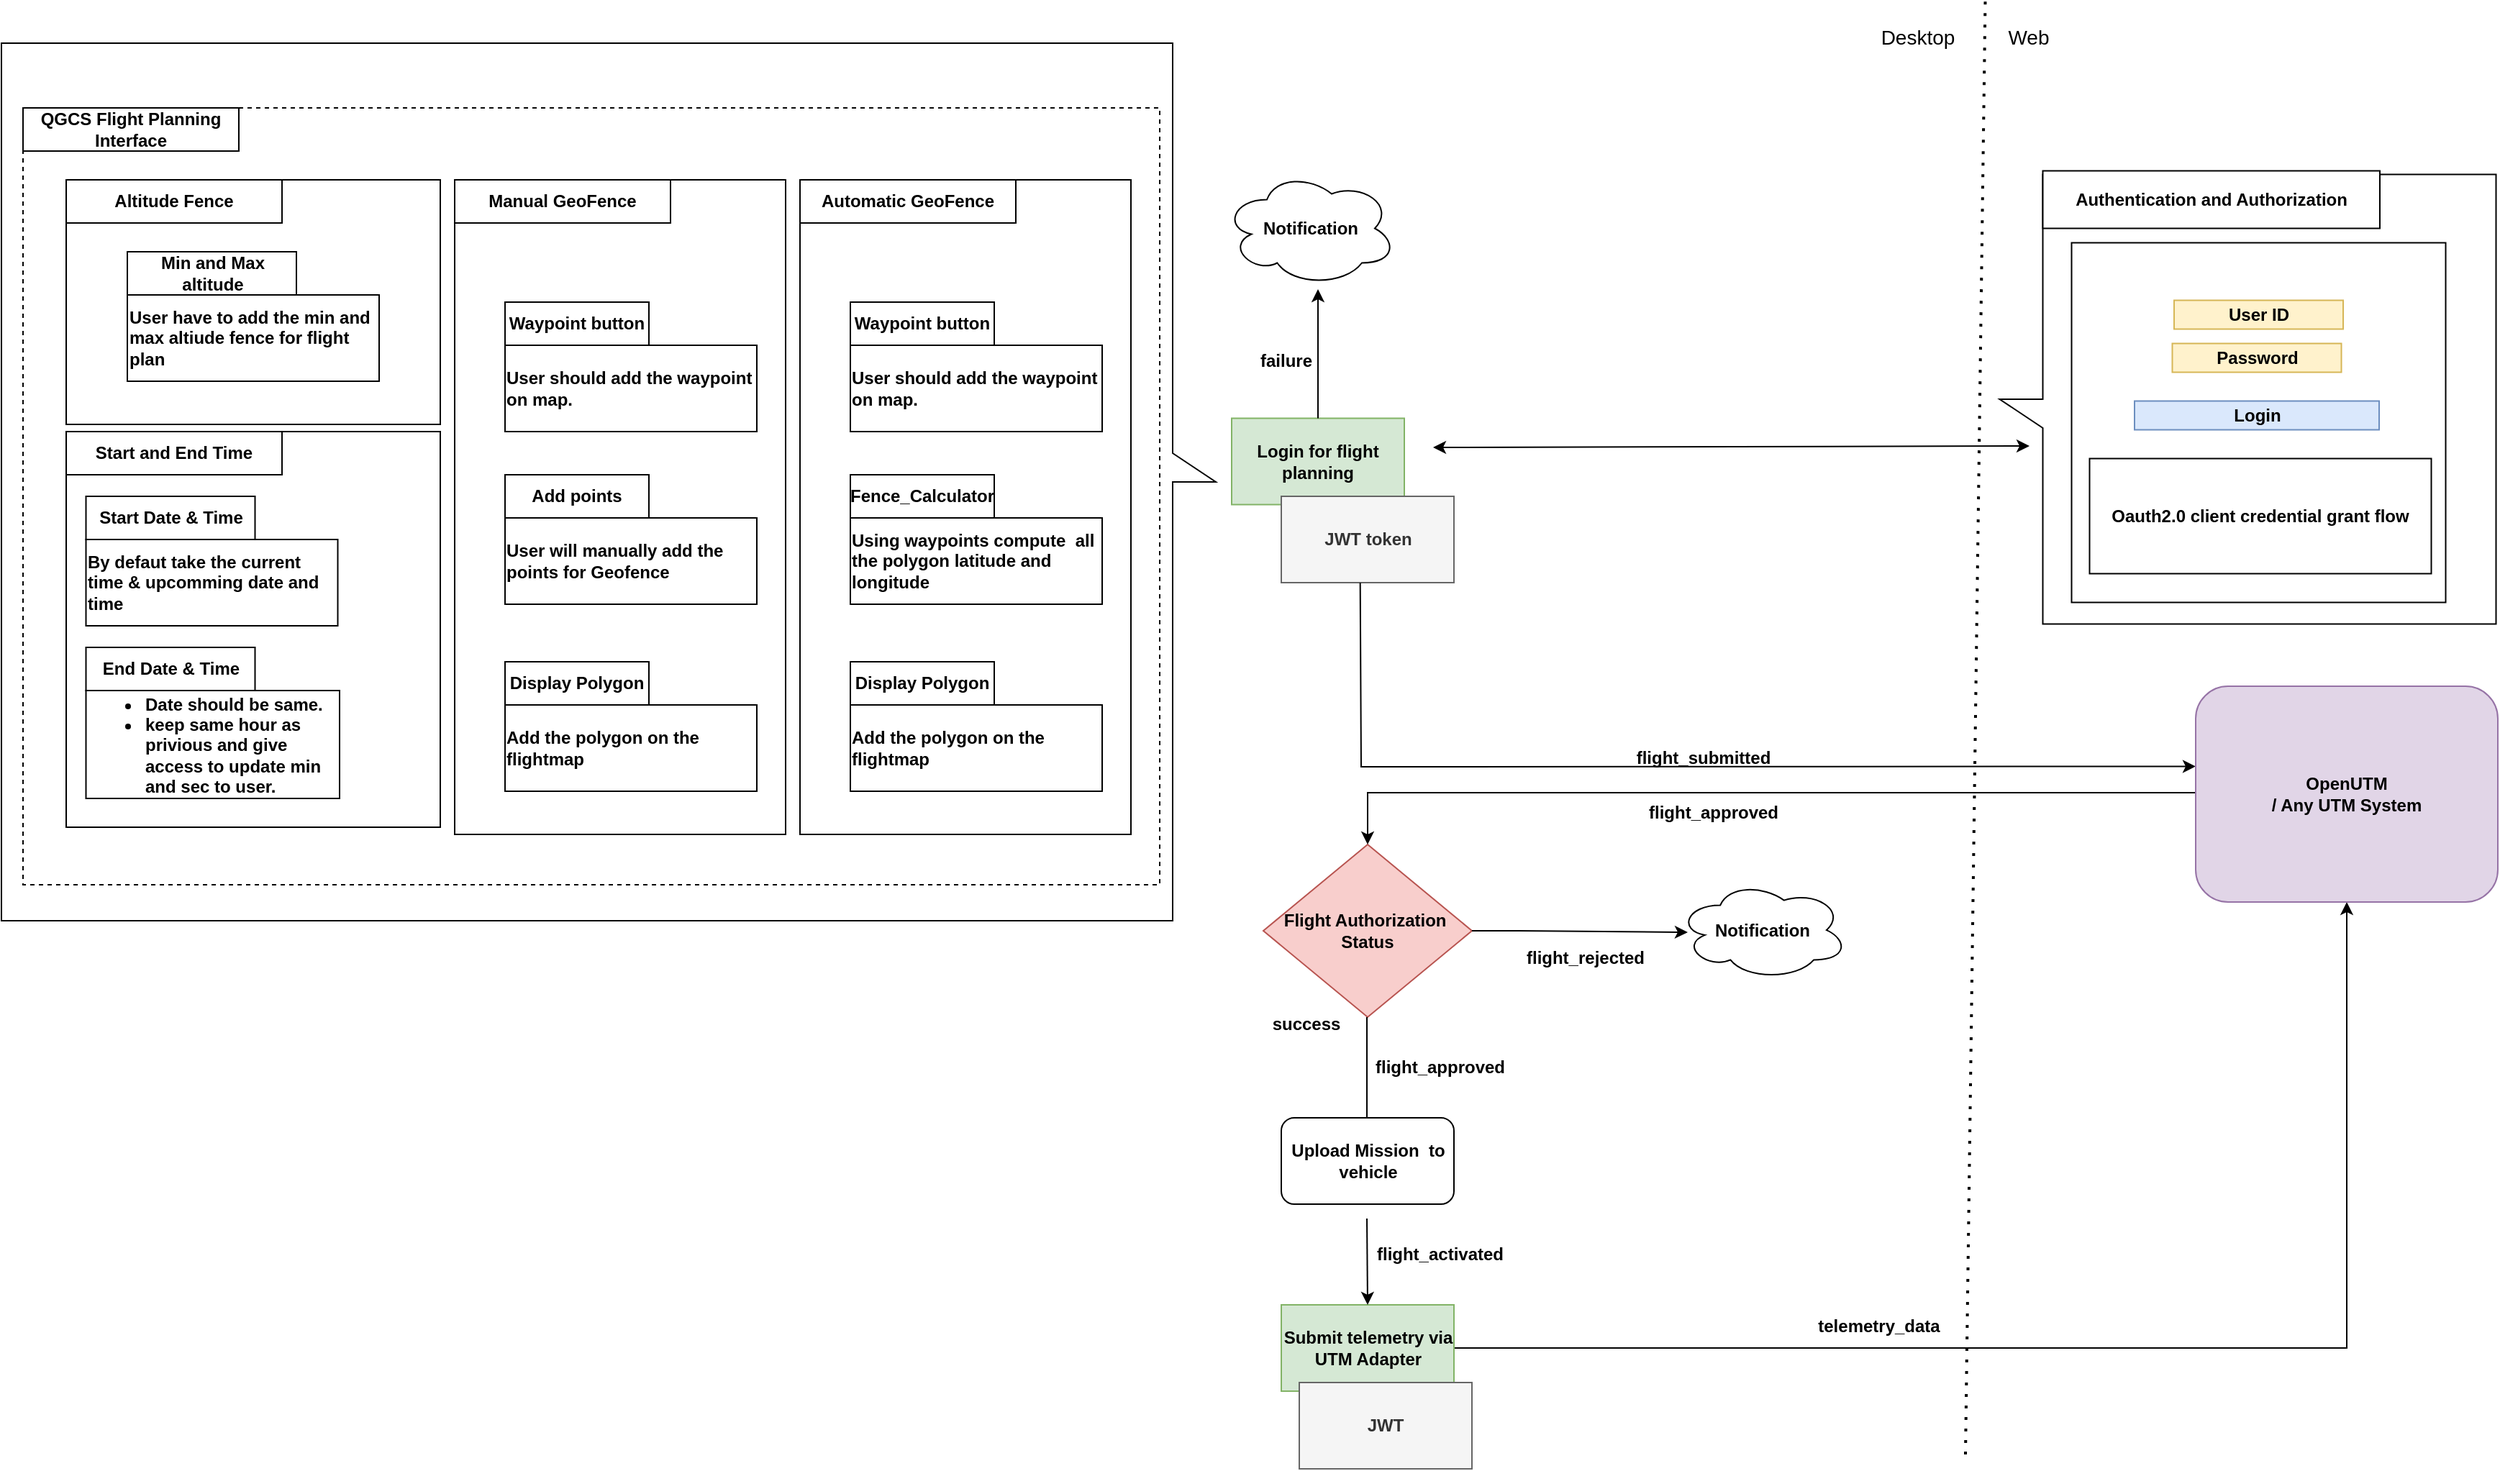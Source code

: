 <mxfile version="22.0.2" type="device">
  <diagram name="Page-1" id="qFCPr3h47qFFb1gkWBrg">
    <mxGraphModel dx="2752" dy="2570" grid="1" gridSize="10" guides="1" tooltips="1" connect="1" arrows="1" fold="1" page="1" pageScale="1" pageWidth="850" pageHeight="1100" math="0" shadow="0">
      <root>
        <mxCell id="0" />
        <mxCell id="1" parent="0" />
        <mxCell id="CpOMK_Is4fyslUZbquwD-1" value="" style="shape=callout;whiteSpace=wrap;html=1;perimeter=calloutPerimeter;fillStyle=auto;rounded=0;shadow=0;rotation=90;fontStyle=1" parent="1" vertex="1">
          <mxGeometry x="200" y="-926" width="312.5" height="345" as="geometry" />
        </mxCell>
        <mxCell id="CpOMK_Is4fyslUZbquwD-2" value="" style="shape=callout;whiteSpace=wrap;html=1;perimeter=calloutPerimeter;fillStyle=auto;rounded=0;shadow=0;rotation=-90;fontStyle=1" parent="1" vertex="1">
          <mxGeometry x="-1088" y="-1118" width="610" height="844" as="geometry" />
        </mxCell>
        <mxCell id="CpOMK_Is4fyslUZbquwD-3" value="" style="rounded=0;whiteSpace=wrap;html=1;dashed=1;fontStyle=1" parent="1" vertex="1">
          <mxGeometry x="-1190" y="-956" width="790" height="540" as="geometry" />
        </mxCell>
        <mxCell id="CpOMK_Is4fyslUZbquwD-4" value="" style="rounded=0;whiteSpace=wrap;html=1;fontStyle=1" parent="1" vertex="1">
          <mxGeometry x="-650" y="-906" width="230" height="455" as="geometry" />
        </mxCell>
        <mxCell id="CpOMK_Is4fyslUZbquwD-5" value="Login for flight planning" style="rounded=0;whiteSpace=wrap;html=1;fillColor=#d5e8d4;strokeColor=#82b366;fontStyle=1" parent="1" vertex="1">
          <mxGeometry x="-350" y="-740.25" width="120" height="60" as="geometry" />
        </mxCell>
        <mxCell id="CpOMK_Is4fyslUZbquwD-6" value="&lt;div&gt;Flight Authorization&amp;nbsp;&lt;/div&gt;&lt;div&gt;Status&lt;/div&gt;" style="rhombus;whiteSpace=wrap;html=1;fillColor=#f8cecc;strokeColor=#b85450;fontStyle=1" parent="1" vertex="1">
          <mxGeometry x="-328" y="-444" width="145" height="120" as="geometry" />
        </mxCell>
        <mxCell id="CpOMK_Is4fyslUZbquwD-7" value="JWT token" style="rounded=0;whiteSpace=wrap;html=1;fillColor=#f5f5f5;fontColor=#333333;strokeColor=#666666;fontStyle=1" parent="1" vertex="1">
          <mxGeometry x="-315.5" y="-686" width="120" height="60" as="geometry" />
        </mxCell>
        <mxCell id="CpOMK_Is4fyslUZbquwD-8" value="" style="endArrow=classic;html=1;rounded=0;fontStyle=1;exitX=0.457;exitY=1.002;exitDx=0;exitDy=0;exitPerimeter=0;" parent="1" source="CpOMK_Is4fyslUZbquwD-7" edge="1">
          <mxGeometry width="50" height="50" relative="1" as="geometry">
            <mxPoint x="-260" y="-630" as="sourcePoint" />
            <mxPoint x="320" y="-498.27" as="targetPoint" />
            <Array as="points">
              <mxPoint x="-260" y="-498.02" />
            </Array>
          </mxGeometry>
        </mxCell>
        <mxCell id="CpOMK_Is4fyslUZbquwD-9" value="" style="endArrow=classic;html=1;rounded=0;exitX=0.5;exitY=1;exitDx=0;exitDy=0;fontStyle=1" parent="1" edge="1">
          <mxGeometry width="50" height="50" relative="1" as="geometry">
            <mxPoint x="-256" y="-324" as="sourcePoint" />
            <mxPoint x="-256" y="-244" as="targetPoint" />
          </mxGeometry>
        </mxCell>
        <mxCell id="CpOMK_Is4fyslUZbquwD-10" value="flight_approved" style="text;html=1;strokeColor=none;fillColor=none;align=center;verticalAlign=middle;whiteSpace=wrap;rounded=0;fontStyle=1" parent="1" vertex="1">
          <mxGeometry x="-235.5" y="-304" width="60" height="30" as="geometry" />
        </mxCell>
        <mxCell id="CpOMK_Is4fyslUZbquwD-11" value="" style="endArrow=classic;html=1;rounded=0;exitX=1;exitY=0.5;exitDx=0;exitDy=0;entryX=0.059;entryY=0.522;entryDx=0;entryDy=0;entryPerimeter=0;fontStyle=1" parent="1" source="CpOMK_Is4fyslUZbquwD-6" target="CpOMK_Is4fyslUZbquwD-57" edge="1">
          <mxGeometry width="50" height="50" relative="1" as="geometry">
            <mxPoint x="-205.5" y="-464" as="sourcePoint" />
            <mxPoint x="-40" y="-340" as="targetPoint" />
            <Array as="points">
              <mxPoint x="-150" y="-384" />
            </Array>
          </mxGeometry>
        </mxCell>
        <mxCell id="CpOMK_Is4fyslUZbquwD-12" value="flight_rejected" style="text;html=1;strokeColor=none;fillColor=none;align=center;verticalAlign=middle;whiteSpace=wrap;rounded=0;fontStyle=1" parent="1" vertex="1">
          <mxGeometry x="-134.25" y="-380" width="60" height="30" as="geometry" />
        </mxCell>
        <mxCell id="CpOMK_Is4fyslUZbquwD-13" value="" style="endArrow=classic;html=1;rounded=0;exitX=0.5;exitY=0;exitDx=0;exitDy=0;fontStyle=1" parent="1" source="CpOMK_Is4fyslUZbquwD-5" edge="1">
          <mxGeometry width="50" height="50" relative="1" as="geometry">
            <mxPoint x="-325.5" y="-704" as="sourcePoint" />
            <mxPoint x="-290" y="-830" as="targetPoint" />
          </mxGeometry>
        </mxCell>
        <mxCell id="CpOMK_Is4fyslUZbquwD-14" value="failure" style="text;html=1;strokeColor=none;fillColor=none;align=center;verticalAlign=middle;whiteSpace=wrap;rounded=0;fontStyle=1" parent="1" vertex="1">
          <mxGeometry x="-325.5" y="-800" width="25.5" height="39" as="geometry" />
        </mxCell>
        <mxCell id="CpOMK_Is4fyslUZbquwD-15" value="flight_submitted" style="text;html=1;strokeColor=none;fillColor=none;align=center;verticalAlign=middle;whiteSpace=wrap;rounded=0;fontStyle=1" parent="1" vertex="1">
          <mxGeometry x="-51.75" y="-519" width="60" height="30" as="geometry" />
        </mxCell>
        <mxCell id="CpOMK_Is4fyslUZbquwD-16" value="Upload Mission&amp;nbsp; to vehicle" style="rounded=1;whiteSpace=wrap;html=1;fontStyle=1" parent="1" vertex="1">
          <mxGeometry x="-315.5" y="-254" width="120" height="60" as="geometry" />
        </mxCell>
        <mxCell id="CpOMK_Is4fyslUZbquwD-17" style="edgeStyle=orthogonalEdgeStyle;rounded=0;orthogonalLoop=1;jettySize=auto;html=1;entryX=0.5;entryY=1;entryDx=0;entryDy=0;fontStyle=1" parent="1" source="CpOMK_Is4fyslUZbquwD-18" target="CpOMK_Is4fyslUZbquwD-56" edge="1">
          <mxGeometry relative="1" as="geometry">
            <mxPoint x="440" y="-310" as="targetPoint" />
          </mxGeometry>
        </mxCell>
        <mxCell id="CpOMK_Is4fyslUZbquwD-18" value="Submit telemetry via UTM Adapter" style="rounded=0;whiteSpace=wrap;html=1;fillColor=#d5e8d4;strokeColor=#82b366;fontStyle=1" parent="1" vertex="1">
          <mxGeometry x="-315.5" y="-124" width="120" height="60" as="geometry" />
        </mxCell>
        <mxCell id="CpOMK_Is4fyslUZbquwD-19" value="" style="endArrow=classic;html=1;rounded=0;exitX=0.5;exitY=1;exitDx=0;exitDy=0;fontStyle=1" parent="1" edge="1">
          <mxGeometry width="50" height="50" relative="1" as="geometry">
            <mxPoint x="-256" y="-184" as="sourcePoint" />
            <mxPoint x="-255.5" y="-124" as="targetPoint" />
          </mxGeometry>
        </mxCell>
        <mxCell id="CpOMK_Is4fyslUZbquwD-20" value="Automatic GeoFence" style="rounded=0;whiteSpace=wrap;html=1;fontStyle=1" parent="1" vertex="1">
          <mxGeometry x="-650" y="-906" width="150" height="30" as="geometry" />
        </mxCell>
        <mxCell id="CpOMK_Is4fyslUZbquwD-21" value="Waypoint button" style="rounded=0;whiteSpace=wrap;html=1;fontStyle=1" parent="1" vertex="1">
          <mxGeometry x="-615" y="-821" width="100" height="30" as="geometry" />
        </mxCell>
        <mxCell id="CpOMK_Is4fyslUZbquwD-22" value="&lt;div style=&quot;text-align: left;&quot;&gt;&lt;span style=&quot;background-color: initial;&quot;&gt;User should add the waypoint on map.&lt;/span&gt;&lt;/div&gt;" style="rounded=0;whiteSpace=wrap;html=1;fontStyle=1" parent="1" vertex="1">
          <mxGeometry x="-615" y="-791" width="175" height="60" as="geometry" />
        </mxCell>
        <mxCell id="CpOMK_Is4fyslUZbquwD-23" value="Fence_Calculator" style="rounded=0;whiteSpace=wrap;html=1;fontStyle=1" parent="1" vertex="1">
          <mxGeometry x="-615" y="-701" width="100" height="30" as="geometry" />
        </mxCell>
        <mxCell id="CpOMK_Is4fyslUZbquwD-24" value="&lt;div style=&quot;text-align: left;&quot;&gt;Using waypoints compute&amp;nbsp; all the polygon latitude and longitude&lt;/div&gt;" style="rounded=0;whiteSpace=wrap;html=1;fontStyle=1" parent="1" vertex="1">
          <mxGeometry x="-615" y="-671" width="175" height="60" as="geometry" />
        </mxCell>
        <mxCell id="CpOMK_Is4fyslUZbquwD-25" value="Display Polygon" style="rounded=0;whiteSpace=wrap;html=1;fontStyle=1" parent="1" vertex="1">
          <mxGeometry x="-615" y="-571" width="100" height="30" as="geometry" />
        </mxCell>
        <mxCell id="CpOMK_Is4fyslUZbquwD-26" value="&lt;div style=&quot;text-align: left;&quot;&gt;Add the polygon on the flightmap&lt;/div&gt;" style="rounded=0;whiteSpace=wrap;html=1;fontStyle=1" parent="1" vertex="1">
          <mxGeometry x="-615" y="-541" width="175" height="60" as="geometry" />
        </mxCell>
        <mxCell id="CpOMK_Is4fyslUZbquwD-27" value="" style="rounded=0;whiteSpace=wrap;html=1;fontStyle=1" parent="1" vertex="1">
          <mxGeometry x="-890" y="-906" width="230" height="455" as="geometry" />
        </mxCell>
        <mxCell id="CpOMK_Is4fyslUZbquwD-28" value="Manual GeoFence" style="rounded=0;whiteSpace=wrap;html=1;fontStyle=1" parent="1" vertex="1">
          <mxGeometry x="-890" y="-906" width="150" height="30" as="geometry" />
        </mxCell>
        <mxCell id="CpOMK_Is4fyslUZbquwD-29" value="Waypoint button" style="rounded=0;whiteSpace=wrap;html=1;fontStyle=1" parent="1" vertex="1">
          <mxGeometry x="-855" y="-821" width="100" height="30" as="geometry" />
        </mxCell>
        <mxCell id="CpOMK_Is4fyslUZbquwD-30" value="&lt;div style=&quot;text-align: left;&quot;&gt;&lt;span style=&quot;background-color: initial;&quot;&gt;User should add the waypoint on map.&lt;/span&gt;&lt;/div&gt;" style="rounded=0;whiteSpace=wrap;html=1;fontStyle=1" parent="1" vertex="1">
          <mxGeometry x="-855" y="-791" width="175" height="60" as="geometry" />
        </mxCell>
        <mxCell id="CpOMK_Is4fyslUZbquwD-31" value="Add points" style="rounded=0;whiteSpace=wrap;html=1;fontStyle=1" parent="1" vertex="1">
          <mxGeometry x="-855" y="-701" width="100" height="30" as="geometry" />
        </mxCell>
        <mxCell id="CpOMK_Is4fyslUZbquwD-32" value="&lt;div style=&quot;text-align: left;&quot;&gt;User will manually add the points for Geofence&amp;nbsp;&lt;/div&gt;" style="rounded=0;whiteSpace=wrap;html=1;fontStyle=1" parent="1" vertex="1">
          <mxGeometry x="-855" y="-671" width="175" height="60" as="geometry" />
        </mxCell>
        <mxCell id="CpOMK_Is4fyslUZbquwD-33" value="Display Polygon" style="rounded=0;whiteSpace=wrap;html=1;fontStyle=1" parent="1" vertex="1">
          <mxGeometry x="-855" y="-571" width="100" height="30" as="geometry" />
        </mxCell>
        <mxCell id="CpOMK_Is4fyslUZbquwD-34" value="&lt;div style=&quot;text-align: left;&quot;&gt;Add the polygon on the flightmap&lt;/div&gt;" style="rounded=0;whiteSpace=wrap;html=1;fontStyle=1" parent="1" vertex="1">
          <mxGeometry x="-855" y="-541" width="175" height="60" as="geometry" />
        </mxCell>
        <mxCell id="CpOMK_Is4fyslUZbquwD-35" value="" style="rounded=0;whiteSpace=wrap;html=1;fontStyle=1" parent="1" vertex="1">
          <mxGeometry x="-1160" y="-906" width="260" height="170" as="geometry" />
        </mxCell>
        <mxCell id="CpOMK_Is4fyslUZbquwD-36" value="Altitude Fence" style="rounded=0;whiteSpace=wrap;html=1;fontStyle=1" parent="1" vertex="1">
          <mxGeometry x="-1160" y="-906" width="150" height="30" as="geometry" />
        </mxCell>
        <mxCell id="CpOMK_Is4fyslUZbquwD-37" value="Min and Max altitude" style="rounded=0;whiteSpace=wrap;html=1;fontStyle=1" parent="1" vertex="1">
          <mxGeometry x="-1117.5" y="-856" width="117.5" height="30" as="geometry" />
        </mxCell>
        <mxCell id="CpOMK_Is4fyslUZbquwD-38" value="&lt;div style=&quot;text-align: left;&quot;&gt;User have to add the min and max altiude fence for flight plan&lt;/div&gt;" style="rounded=0;whiteSpace=wrap;html=1;fontStyle=1" parent="1" vertex="1">
          <mxGeometry x="-1117.5" y="-826" width="175" height="60" as="geometry" />
        </mxCell>
        <mxCell id="CpOMK_Is4fyslUZbquwD-39" value="" style="rounded=0;whiteSpace=wrap;html=1;fontStyle=1" parent="1" vertex="1">
          <mxGeometry x="-1160" y="-731" width="260" height="275" as="geometry" />
        </mxCell>
        <mxCell id="CpOMK_Is4fyslUZbquwD-40" value="Start and End Time" style="rounded=0;whiteSpace=wrap;html=1;fontStyle=1" parent="1" vertex="1">
          <mxGeometry x="-1160" y="-731" width="150" height="30" as="geometry" />
        </mxCell>
        <mxCell id="CpOMK_Is4fyslUZbquwD-41" value="Start Date &amp;amp; Time" style="rounded=0;whiteSpace=wrap;html=1;fontStyle=1" parent="1" vertex="1">
          <mxGeometry x="-1146.25" y="-686" width="117.5" height="30" as="geometry" />
        </mxCell>
        <mxCell id="CpOMK_Is4fyslUZbquwD-42" value="&lt;div style=&quot;text-align: left;&quot;&gt;By defaut take the current time &amp;amp; upcomming date and time&lt;/div&gt;" style="rounded=0;whiteSpace=wrap;html=1;fontStyle=1" parent="1" vertex="1">
          <mxGeometry x="-1146.25" y="-656" width="175" height="60" as="geometry" />
        </mxCell>
        <mxCell id="CpOMK_Is4fyslUZbquwD-43" value="End Date &amp;amp; Time" style="rounded=0;whiteSpace=wrap;html=1;fontStyle=1" parent="1" vertex="1">
          <mxGeometry x="-1146.25" y="-581" width="117.5" height="30" as="geometry" />
        </mxCell>
        <mxCell id="CpOMK_Is4fyslUZbquwD-44" value="&lt;div style=&quot;text-align: left;&quot;&gt;&lt;ul&gt;&lt;li&gt;Date should be same.&lt;/li&gt;&lt;li&gt;keep same hour as privious and give access to update min and sec to user.&lt;/li&gt;&lt;/ul&gt;&lt;/div&gt;" style="rounded=0;whiteSpace=wrap;html=1;fontStyle=1" parent="1" vertex="1">
          <mxGeometry x="-1146.25" y="-551" width="176.25" height="75" as="geometry" />
        </mxCell>
        <mxCell id="CpOMK_Is4fyslUZbquwD-45" value="QGCS Flight Planning Interface" style="rounded=0;whiteSpace=wrap;html=1;fontStyle=1" parent="1" vertex="1">
          <mxGeometry x="-1190" y="-956" width="150" height="30" as="geometry" />
        </mxCell>
        <mxCell id="CpOMK_Is4fyslUZbquwD-46" value="" style="rounded=0;whiteSpace=wrap;html=1;fontStyle=1" parent="1" vertex="1">
          <mxGeometry x="233.75" y="-862.25" width="260" height="250" as="geometry" />
        </mxCell>
        <mxCell id="CpOMK_Is4fyslUZbquwD-47" value="User ID" style="rounded=0;whiteSpace=wrap;html=1;fillColor=#fff2cc;strokeColor=#d6b656;fontStyle=1" parent="1" vertex="1">
          <mxGeometry x="305" y="-822.25" width="117.5" height="20" as="geometry" />
        </mxCell>
        <mxCell id="CpOMK_Is4fyslUZbquwD-48" value="&lt;div style=&quot;text-align: left;&quot;&gt;Oauth2.0 client credential grant flow&lt;br&gt;&lt;/div&gt;" style="rounded=0;whiteSpace=wrap;html=1;fontStyle=1" parent="1" vertex="1">
          <mxGeometry x="246.25" y="-712.25" width="237.5" height="80" as="geometry" />
        </mxCell>
        <mxCell id="CpOMK_Is4fyslUZbquwD-49" value="Password" style="rounded=0;whiteSpace=wrap;html=1;fillColor=#fff2cc;strokeColor=#d6b656;fontStyle=1" parent="1" vertex="1">
          <mxGeometry x="303.75" y="-792.25" width="117.5" height="20" as="geometry" />
        </mxCell>
        <mxCell id="CpOMK_Is4fyslUZbquwD-50" value="Login" style="rounded=0;whiteSpace=wrap;html=1;fillColor=#dae8fc;strokeColor=#6c8ebf;fontStyle=1" parent="1" vertex="1">
          <mxGeometry x="277.5" y="-752.25" width="170" height="20" as="geometry" />
        </mxCell>
        <mxCell id="CpOMK_Is4fyslUZbquwD-51" value="Authentication and Authorization" style="rounded=0;whiteSpace=wrap;html=1;fontStyle=1" parent="1" vertex="1">
          <mxGeometry x="213.75" y="-912.25" width="234.25" height="40" as="geometry" />
        </mxCell>
        <mxCell id="CpOMK_Is4fyslUZbquwD-52" value="success" style="text;html=1;strokeColor=none;fillColor=none;align=center;verticalAlign=middle;whiteSpace=wrap;rounded=0;fontStyle=1" parent="1" vertex="1">
          <mxGeometry x="-328" y="-334" width="60" height="30" as="geometry" />
        </mxCell>
        <mxCell id="CpOMK_Is4fyslUZbquwD-53" value="Notification" style="ellipse;shape=cloud;whiteSpace=wrap;html=1;fontStyle=1" parent="1" vertex="1">
          <mxGeometry x="-355.5" y="-912.25" width="120" height="80" as="geometry" />
        </mxCell>
        <mxCell id="CpOMK_Is4fyslUZbquwD-54" value="JWT" style="rounded=0;whiteSpace=wrap;html=1;fillColor=#f5f5f5;fontColor=#333333;strokeColor=#666666;fontStyle=1" parent="1" vertex="1">
          <mxGeometry x="-303" y="-70" width="120" height="60" as="geometry" />
        </mxCell>
        <mxCell id="CpOMK_Is4fyslUZbquwD-55" style="edgeStyle=orthogonalEdgeStyle;rounded=0;orthogonalLoop=1;jettySize=auto;html=1;entryX=0.5;entryY=0;entryDx=0;entryDy=0;fontStyle=1" parent="1" source="CpOMK_Is4fyslUZbquwD-56" target="CpOMK_Is4fyslUZbquwD-6" edge="1">
          <mxGeometry relative="1" as="geometry">
            <Array as="points">
              <mxPoint x="-255" y="-480" />
            </Array>
          </mxGeometry>
        </mxCell>
        <mxCell id="CpOMK_Is4fyslUZbquwD-56" value="OpenUTM&lt;br&gt;/ Any UTM System" style="rounded=1;whiteSpace=wrap;html=1;fillColor=#e1d5e7;strokeColor=#9673a6;fontStyle=1" parent="1" vertex="1">
          <mxGeometry x="320" y="-554" width="210" height="150" as="geometry" />
        </mxCell>
        <mxCell id="CpOMK_Is4fyslUZbquwD-57" value="Notification" style="ellipse;shape=cloud;whiteSpace=wrap;html=1;fontStyle=1" parent="1" vertex="1">
          <mxGeometry x="-40" y="-419" width="118.25" height="69" as="geometry" />
        </mxCell>
        <mxCell id="rH-dtueQLRuQiUCEyKH_-1" value="flight_activated" style="text;html=1;strokeColor=none;fillColor=none;align=center;verticalAlign=middle;whiteSpace=wrap;rounded=0;fontStyle=1" parent="1" vertex="1">
          <mxGeometry x="-235.5" y="-174" width="60" height="30" as="geometry" />
        </mxCell>
        <mxCell id="rH-dtueQLRuQiUCEyKH_-2" value="flight_approved" style="text;html=1;strokeColor=none;fillColor=none;align=center;verticalAlign=middle;whiteSpace=wrap;rounded=0;fontStyle=1" parent="1" vertex="1">
          <mxGeometry x="-45.5" y="-481" width="60" height="30" as="geometry" />
        </mxCell>
        <mxCell id="rH-dtueQLRuQiUCEyKH_-3" value="telemetry_data" style="text;html=1;strokeColor=none;fillColor=none;align=center;verticalAlign=middle;whiteSpace=wrap;rounded=0;fontStyle=1" parent="1" vertex="1">
          <mxGeometry x="69.5" y="-124" width="60" height="30" as="geometry" />
        </mxCell>
        <mxCell id="sekVhxWusyh-sbaqedZ3-4" value="" style="endArrow=none;dashed=1;html=1;dashPattern=1 3;strokeWidth=2;rounded=0;" edge="1" parent="1">
          <mxGeometry width="50" height="50" relative="1" as="geometry">
            <mxPoint x="160" y="-20" as="sourcePoint" />
            <mxPoint x="173.75" y="-1030" as="targetPoint" />
          </mxGeometry>
        </mxCell>
        <mxCell id="sekVhxWusyh-sbaqedZ3-5" value="&lt;font style=&quot;font-size: 14px;&quot;&gt;Desktop&lt;/font&gt;" style="text;html=1;strokeColor=none;fillColor=none;align=center;verticalAlign=middle;whiteSpace=wrap;rounded=0;" vertex="1" parent="1">
          <mxGeometry x="96.75" y="-1020" width="60" height="30" as="geometry" />
        </mxCell>
        <mxCell id="sekVhxWusyh-sbaqedZ3-6" value="&lt;font style=&quot;font-size: 14px;&quot;&gt;Web&lt;/font&gt;" style="text;html=1;strokeColor=none;fillColor=none;align=center;verticalAlign=middle;whiteSpace=wrap;rounded=0;" vertex="1" parent="1">
          <mxGeometry x="173.75" y="-1020" width="60" height="30" as="geometry" />
        </mxCell>
        <mxCell id="sekVhxWusyh-sbaqedZ3-8" value="" style="endArrow=classic;startArrow=classic;html=1;rounded=0;" edge="1" parent="1">
          <mxGeometry width="50" height="50" relative="1" as="geometry">
            <mxPoint x="-210" y="-720" as="sourcePoint" />
            <mxPoint x="204.5" y="-721" as="targetPoint" />
          </mxGeometry>
        </mxCell>
      </root>
    </mxGraphModel>
  </diagram>
</mxfile>

